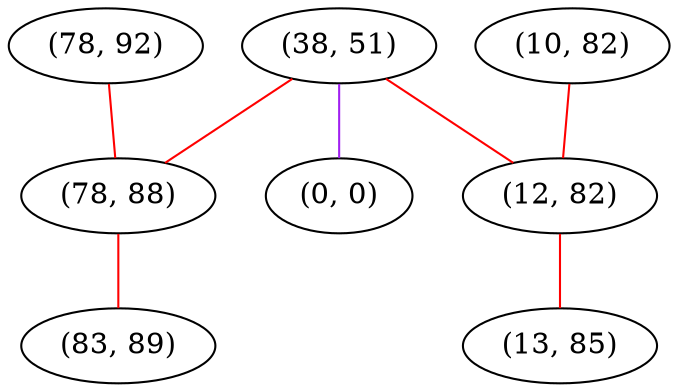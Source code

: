 graph "" {
"(38, 51)";
"(78, 92)";
"(0, 0)";
"(78, 88)";
"(10, 82)";
"(12, 82)";
"(83, 89)";
"(13, 85)";
"(38, 51)" -- "(12, 82)"  [color=red, key=0, weight=1];
"(38, 51)" -- "(0, 0)"  [color=purple, key=0, weight=4];
"(38, 51)" -- "(78, 88)"  [color=red, key=0, weight=1];
"(78, 92)" -- "(78, 88)"  [color=red, key=0, weight=1];
"(78, 88)" -- "(83, 89)"  [color=red, key=0, weight=1];
"(10, 82)" -- "(12, 82)"  [color=red, key=0, weight=1];
"(12, 82)" -- "(13, 85)"  [color=red, key=0, weight=1];
}
